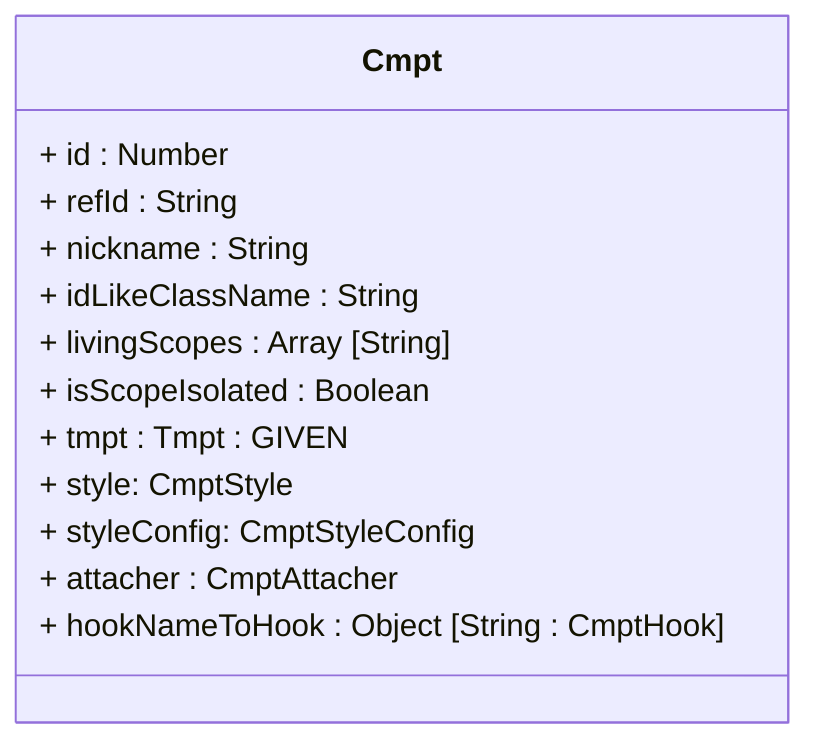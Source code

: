 classDiagram
class Cmpt {
   + id : Number
   + refId : String
   + nickname : String
   + idLikeClassName : String
   + livingScopes : Array [String]
   + isScopeIsolated : Boolean

   + tmpt : Tmpt : GIVEN
   + style: CmptStyle
   + styleConfig: CmptStyleConfig
   + attacher : CmptAttacher
   + hookNameToHook : Object [String : CmptHook]

}